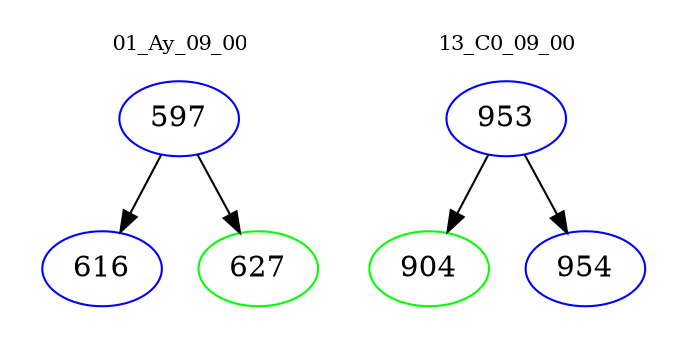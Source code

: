 digraph{
subgraph cluster_0 {
color = white
label = "01_Ay_09_00";
fontsize=10;
T0_597 [label="597", color="blue"]
T0_597 -> T0_616 [color="black"]
T0_616 [label="616", color="blue"]
T0_597 -> T0_627 [color="black"]
T0_627 [label="627", color="green"]
}
subgraph cluster_1 {
color = white
label = "13_C0_09_00";
fontsize=10;
T1_953 [label="953", color="blue"]
T1_953 -> T1_904 [color="black"]
T1_904 [label="904", color="green"]
T1_953 -> T1_954 [color="black"]
T1_954 [label="954", color="blue"]
}
}
